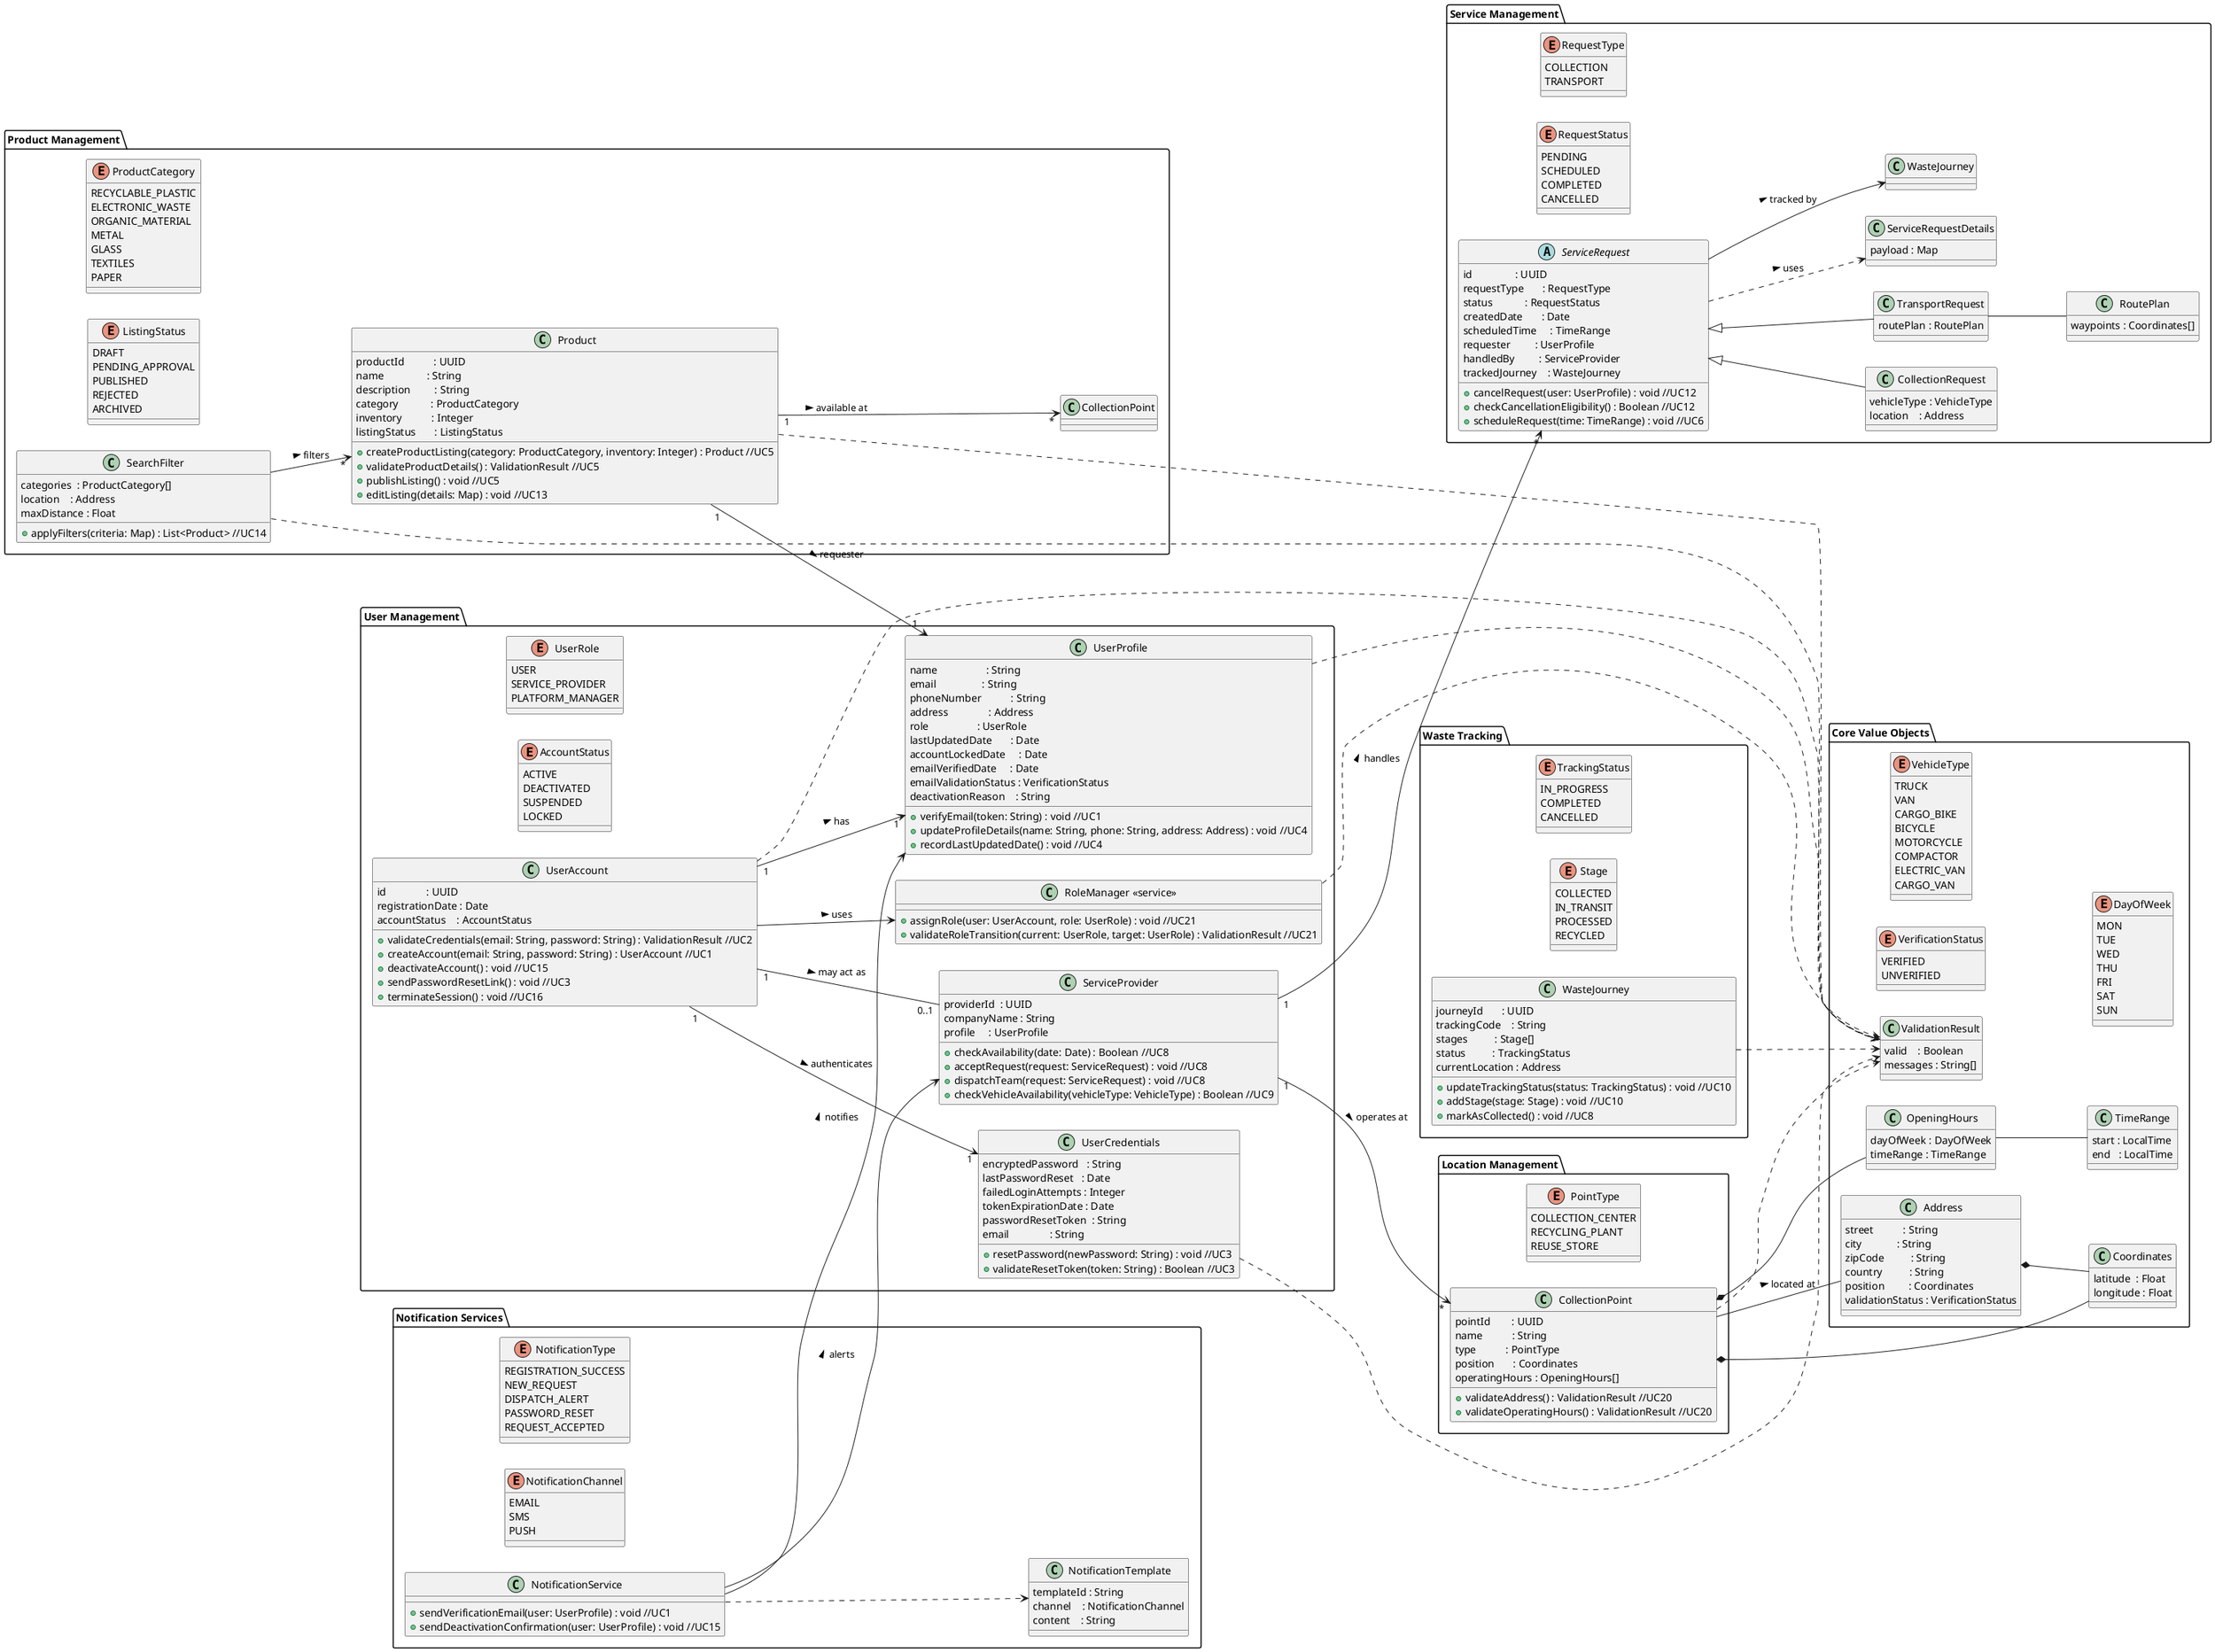 @startuml
left to right direction
' ──────────────────────────────────────────────
'  CORE VALUE OBJECTS
' ──────────────────────────────────────────────
package "Core Value Objects" {
enum VerificationStatus {
VERIFIED
UNVERIFIED
}
enum VehicleType {
TRUCK
VAN
CARGO_BIKE
BICYCLE
MOTORCYCLE
COMPACTOR
ELECTRIC_VAN
CARGO_VAN
}
enum DayOfWeek {
MON
TUE
WED
THU
FRI
SAT
SUN
}
class ValidationResult {
valid    : Boolean
messages : String[]
}
class Coordinates {
latitude  : Float
longitude : Float
}
class Address {
street           : String
city             : String
zipCode          : String
country          : String
position         : Coordinates
validationStatus : VerificationStatus
}
class TimeRange {
start : LocalTime
end   : LocalTime
}
class OpeningHours {
dayOfWeek : DayOfWeek
timeRange : TimeRange
}
Address *-- Coordinates
OpeningHours -- TimeRange
}
' ──────────────────────────────────────────────
'  USER MANAGEMENT
' ──────────────────────────────────────────────
package "User Management" {
enum UserRole {
USER
SERVICE_PROVIDER
PLATFORM_MANAGER
}
enum AccountStatus {
ACTIVE
DEACTIVATED
SUSPENDED
LOCKED
}
class UserAccount {
id               : UUID
registrationDate : Date
accountStatus    : AccountStatus

+ validateCredentials(email: String, password: String) : ValidationResult //UC2
+ createAccount(email: String, password: String) : UserAccount //UC1
+ deactivateAccount() : void //UC15
+ sendPasswordResetLink() : void //UC3
+ terminateSession() : void //UC16
}
class UserProfile {
name                  : String
email                 : String
phoneNumber           : String
address               : Address
role                  : UserRole
lastUpdatedDate       : Date
accountLockedDate     : Date
emailVerifiedDate     : Date
emailValidationStatus : VerificationStatus
deactivationReason    : String

+ verifyEmail(token: String) : void //UC1
+ updateProfileDetails(name: String, phone: String, address: Address) : void //UC4
+ recordLastUpdatedDate() : void //UC4
}
class UserCredentials {
encryptedPassword   : String
lastPasswordReset   : Date
failedLoginAttempts : Integer
tokenExpirationDate : Date
passwordResetToken  : String
email               : String

+ resetPassword(newPassword: String) : void //UC3
+ validateResetToken(token: String) : Boolean //UC3
}
class ServiceProvider {
providerId  : UUID
companyName : String
profile     : UserProfile

+ checkAvailability(date: Date) : Boolean //UC8
+ acceptRequest(request: ServiceRequest) : void //UC8
+ dispatchTeam(request: ServiceRequest) : void //UC8
+ checkVehicleAvailability(vehicleType: VehicleType) : Boolean //UC9
}
class "RoleManager <<service>>" as RoleManager {
+ assignRole(user: UserAccount, role: UserRole) : void //UC21
+ validateRoleTransition(current: UserRole, target: UserRole) : ValidationResult //UC21
}
UserAccount ..> ValidationResult
UserProfile ..> ValidationResult
UserCredentials ..> ValidationResult
RoleManager ..> ValidationResult
UserAccount "1" --> "1" UserProfile : has >
UserAccount "1" --> "1" UserCredentials : authenticates >
UserAccount --> RoleManager : uses >
UserAccount "1" -- "0..1" ServiceProvider : may act as >
}
' ──────────────────────────────────────────────
'  SERVICE MANAGEMENT
' ──────────────────────────────────────────────
package "Service Management" {
enum RequestType {
COLLECTION
TRANSPORT
}
enum RequestStatus {
PENDING
SCHEDULED
COMPLETED
CANCELLED
}
abstract class ServiceRequest {
id                : UUID
requestType       : RequestType
status            : RequestStatus
createdDate       : Date
scheduledTime     : TimeRange
requester         : UserProfile
handledBy         : ServiceProvider
trackedJourney    : WasteJourney

+ cancelRequest(user: UserProfile) : void //UC12
+ checkCancellationEligibility() : Boolean //UC12
+ scheduleRequest(time: TimeRange) : void //UC6
}
class CollectionRequest extends ServiceRequest {
vehicleType : VehicleType
location    : Address
}
class TransportRequest extends ServiceRequest {
routePlan : RoutePlan
}
class ServiceRequestDetails {
payload : Map
}
ServiceRequest ..> ServiceRequestDetails : uses >
class RoutePlan {
waypoints : Coordinates[]
}
ServiceProvider "1" --> "*" ServiceRequest : handles >
TransportRequest -- RoutePlan
ServiceRequest --> WasteJourney : tracked by >
}
' ──────────────────────────────────────────────
'  WASTE TRACKING
' ──────────────────────────────────────────────
package "Waste Tracking" {
enum TrackingStatus {
IN_PROGRESS
COMPLETED
CANCELLED
}
enum Stage {
COLLECTED
IN_TRANSIT
PROCESSED
RECYCLED
}
class WasteJourney {
journeyId       : UUID
trackingCode    : String
stages          : Stage[]
status          : TrackingStatus
currentLocation : Address

+ updateTrackingStatus(status: TrackingStatus) : void //UC10
+ addStage(stage: Stage) : void //UC10
+ markAsCollected() : void //UC8
}
WasteJourney ..> ValidationResult
}
' ──────────────────────────────────────────────
'  PRODUCT MANAGEMENT
' ──────────────────────────────────────────────
package "Product Management" {
enum ProductCategory {
RECYCLABLE_PLASTIC
ELECTRONIC_WASTE
ORGANIC_MATERIAL
METAL
GLASS
TEXTILES
PAPER
}
enum ListingStatus {
DRAFT
PENDING_APPROVAL
PUBLISHED
REJECTED
ARCHIVED
}
class Product {
productId           : UUID
name                : String
description         : String
category            : ProductCategory
inventory           : Integer
listingStatus       : ListingStatus

+ createProductListing(category: ProductCategory, inventory: Integer) : Product //UC5
+ validateProductDetails() : ValidationResult //UC5
+ publishListing() : void //UC5
+ editListing(details: Map) : void //UC13
}
class SearchFilter {
categories  : ProductCategory[]
location    : Address
maxDistance : Float

+ applyFilters(criteria: Map) : List<Product> //UC14
}
Product ..> ValidationResult
SearchFilter ..> ValidationResult
Product "1" --> "*" CollectionPoint : available at >
Product "1" --> "1" UserProfile      : requester >
SearchFilter --> "*" Product            : filters >
}
' ──────────────────────────────────────────────
'  LOCATION MANAGEMENT
' ──────────────────────────────────────────────
package "Location Management" {
enum PointType {
COLLECTION_CENTER
RECYCLING_PLANT
REUSE_STORE
}
class CollectionPoint {
pointId        : UUID
name           : String
type           : PointType
position       : Coordinates
operatingHours : OpeningHours[]

+ validateAddress() : ValidationResult //UC20
+ validateOperatingHours() : ValidationResult //UC20
}
CollectionPoint ..> ValidationResult
CollectionPoint *-- Coordinates
CollectionPoint *-- OpeningHours
CollectionPoint -- Address : located at >
ServiceProvider "1" --> "*" CollectionPoint : operates at >
}
' ──────────────────────────────────────────────
'  NOTIFICATION SERVICES
' ──────────────────────────────────────────────
package "Notification Services" {
enum NotificationType {
REGISTRATION_SUCCESS
NEW_REQUEST
DISPATCH_ALERT
PASSWORD_RESET
REQUEST_ACCEPTED
}
enum NotificationChannel{
EMAIL
SMS
PUSH
}
class NotificationTemplate {
templateId : String
channel    : NotificationChannel
content    : String
}
class NotificationService {
+ sendVerificationEmail(user: UserProfile) : void //UC1
+ sendDeactivationConfirmation(user: UserProfile) : void //UC15
}
NotificationService ..> NotificationTemplate
NotificationService --> UserProfile     : notifies >
NotificationService --> ServiceProvider : alerts >
}
@enduml